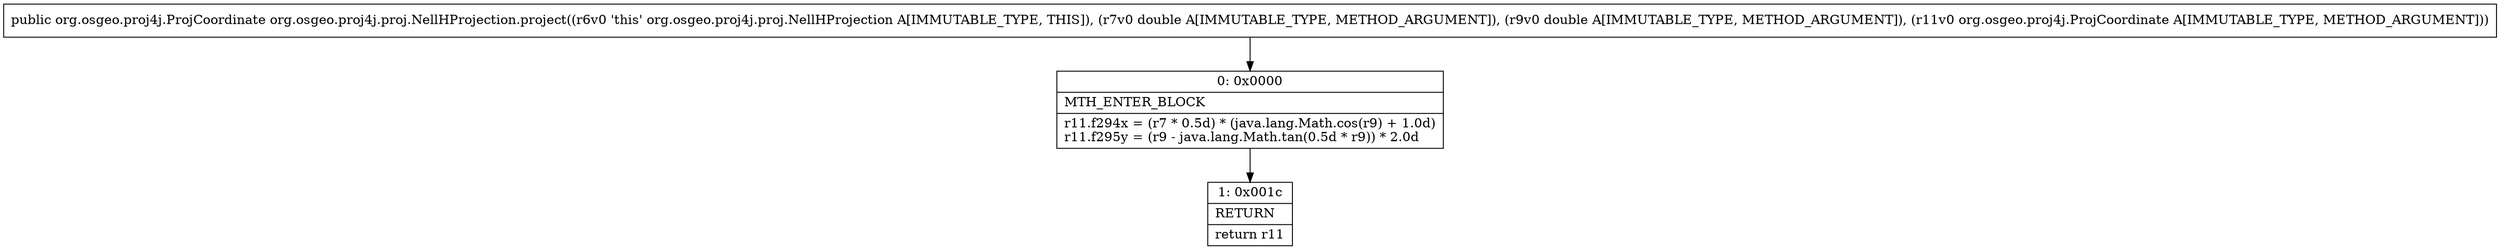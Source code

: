 digraph "CFG fororg.osgeo.proj4j.proj.NellHProjection.project(DDLorg\/osgeo\/proj4j\/ProjCoordinate;)Lorg\/osgeo\/proj4j\/ProjCoordinate;" {
Node_0 [shape=record,label="{0\:\ 0x0000|MTH_ENTER_BLOCK\l|r11.f294x = (r7 * 0.5d) * (java.lang.Math.cos(r9) + 1.0d)\lr11.f295y = (r9 \- java.lang.Math.tan(0.5d * r9)) * 2.0d\l}"];
Node_1 [shape=record,label="{1\:\ 0x001c|RETURN\l|return r11\l}"];
MethodNode[shape=record,label="{public org.osgeo.proj4j.ProjCoordinate org.osgeo.proj4j.proj.NellHProjection.project((r6v0 'this' org.osgeo.proj4j.proj.NellHProjection A[IMMUTABLE_TYPE, THIS]), (r7v0 double A[IMMUTABLE_TYPE, METHOD_ARGUMENT]), (r9v0 double A[IMMUTABLE_TYPE, METHOD_ARGUMENT]), (r11v0 org.osgeo.proj4j.ProjCoordinate A[IMMUTABLE_TYPE, METHOD_ARGUMENT])) }"];
MethodNode -> Node_0;
Node_0 -> Node_1;
}

